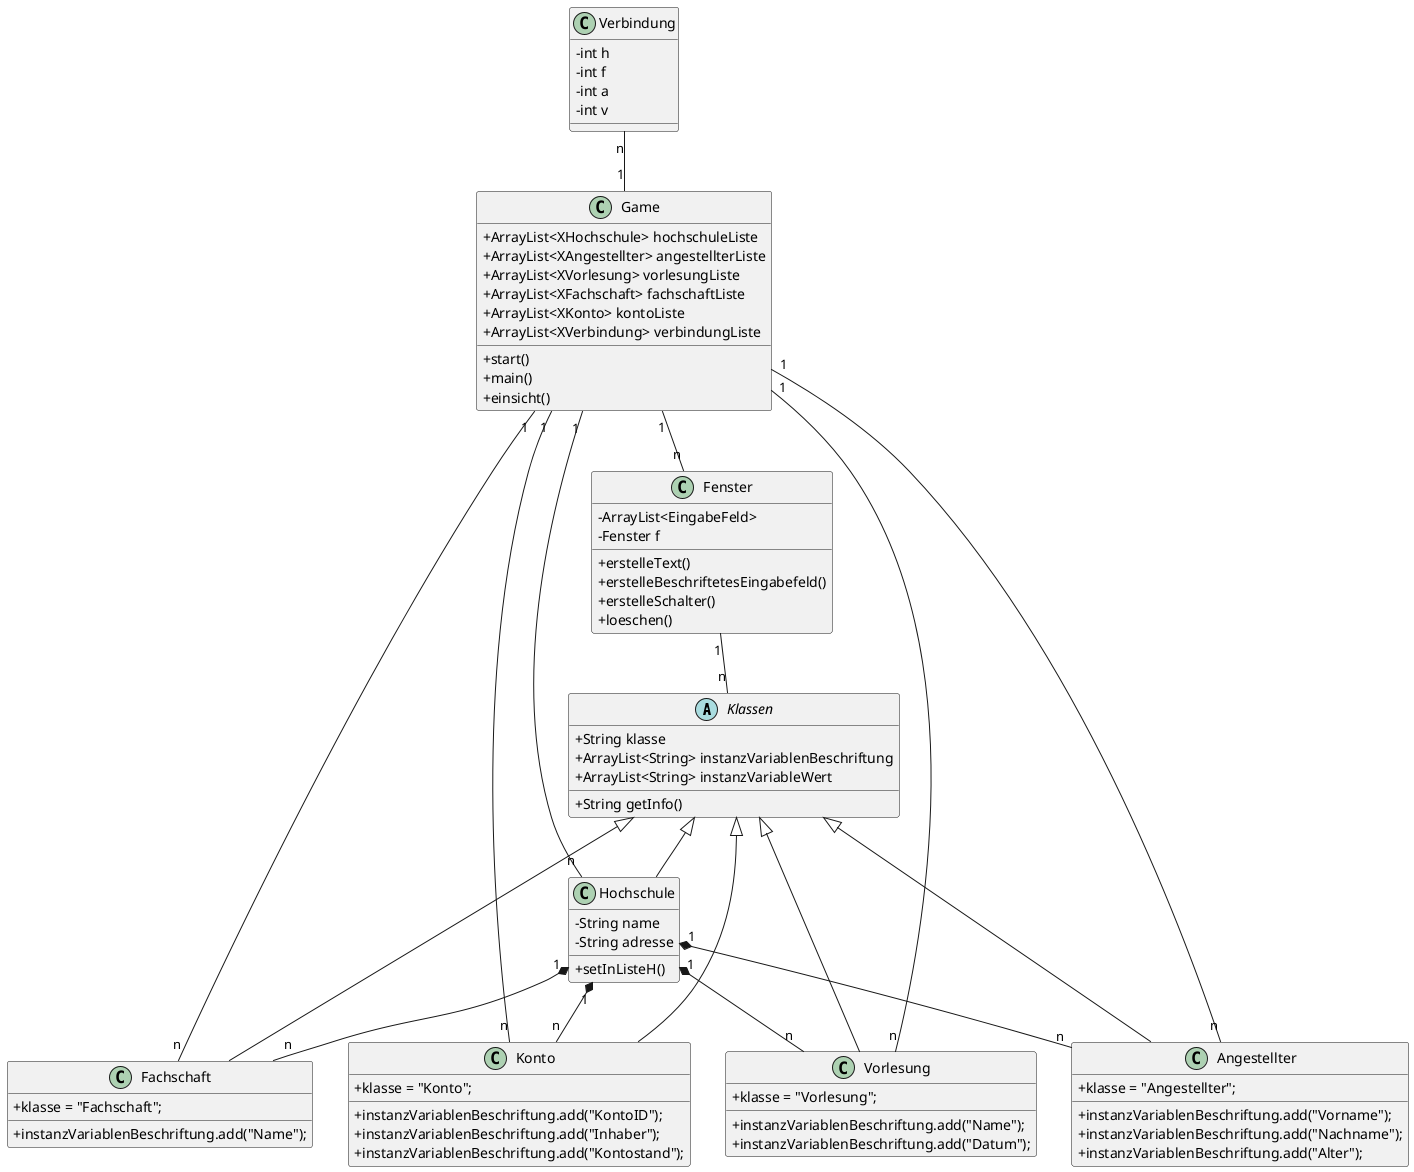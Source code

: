 @startuml
'https://plantuml.com/class-diagram

skinparam classAttributeIconSize 0

abstract class Klassen{
+ String klasse
+ ArrayList<String> instanzVariablenBeschriftung
+ ArrayList<String> instanzVariableWert
+ String getInfo()
}
class Hochschule extends Klassen{
-String name
-String adresse
+setInListeH()
}
class Fachschaft extends Klassen{
+ klasse = "Fachschaft";
+ instanzVariablenBeschriftung.add("Name");
}
class Angestellter extends Klassen{
+ klasse = "Angestellter";
+ instanzVariablenBeschriftung.add("Vorname");
+ instanzVariablenBeschriftung.add("Nachname");
+ instanzVariablenBeschriftung.add("Alter");
}
class Vorlesung extends Klassen{
+ klasse = "Vorlesung";
+ instanzVariablenBeschriftung.add("Name");
+ instanzVariablenBeschriftung.add("Datum");
}
class Konto extends Klassen{
+ klasse = "Konto";
+ instanzVariablenBeschriftung.add("KontoID");
+ instanzVariablenBeschriftung.add("Inhaber");
+ instanzVariablenBeschriftung.add("Kontostand");
}

class Game{
+ ArrayList<XHochschule> hochschuleListe
+ ArrayList<XAngestellter> angestellterListe
+ ArrayList<XVorlesung> vorlesungListe
+ ArrayList<XFachschaft> fachschaftListe
+ ArrayList<XKonto> kontoListe
+ ArrayList<XVerbindung> verbindungListe
+start()
+main()
+einsicht()
}
class Fenster {
- ArrayList<EingabeFeld>
- Fenster f
+erstelleText()
+erstelleBeschriftetesEingabefeld()
+erstelleSchalter()
+loeschen()
}
class Verbindung{
-int h
-int f
-int a
-int v
}
Hochschule "1" *-- "n" Fachschaft
Hochschule "1" *-- "n" Vorlesung
Hochschule "1" *-- "n" Angestellter
Hochschule "1" *-- "n" Konto

Verbindung "n" -- "1" Game

Fenster "1" -- "n" Klassen

Game "1" -- "n" Hochschule
Game "1" -- "n" Vorlesung
Game "1" -- "n" Angestellter
Game "1" -- "n" Fachschaft
Game "1" -- "n" Fenster
Game "1" -- "n" Konto

@enduml
